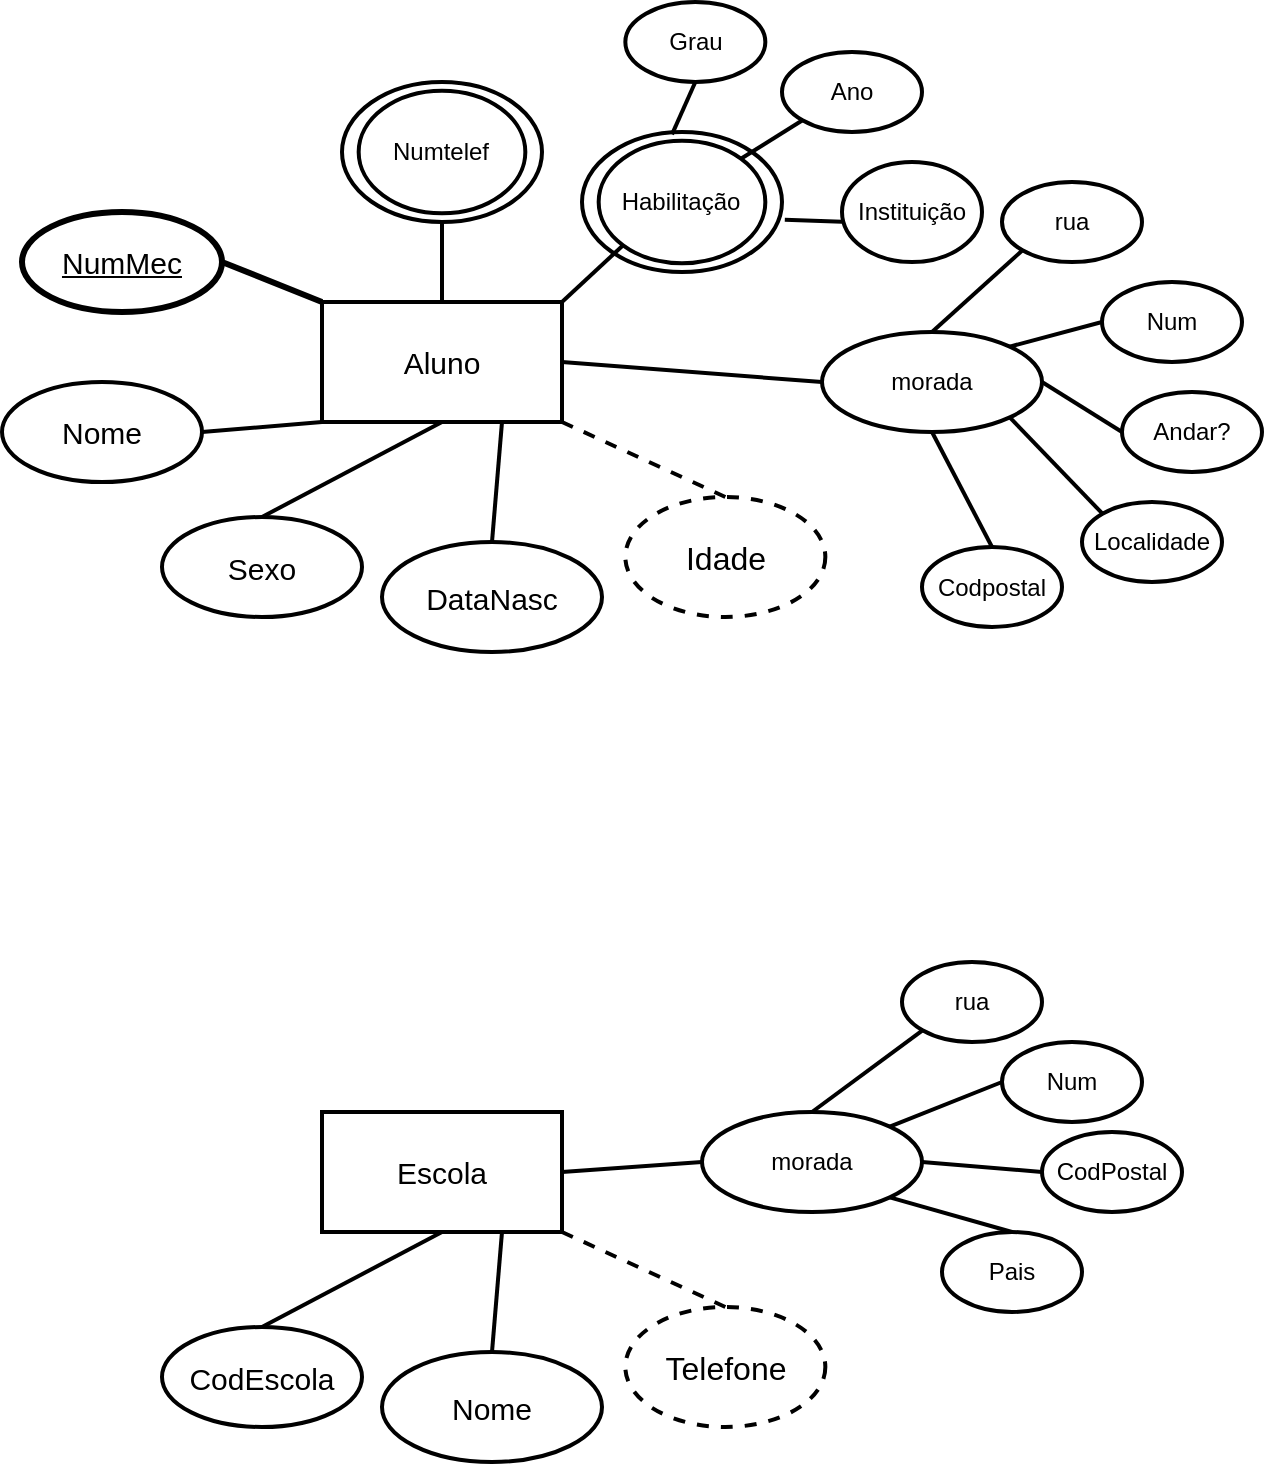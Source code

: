 <mxfile version="24.7.14">
  <diagram name="Página-1" id="5YuiZE5SITGCebLplxSS">
    <mxGraphModel dx="1194" dy="1498" grid="1" gridSize="10" guides="1" tooltips="1" connect="1" arrows="1" fold="1" page="0" pageScale="1" pageWidth="827" pageHeight="1169" math="0" shadow="0">
      <root>
        <mxCell id="0" />
        <mxCell id="1" parent="0" />
        <mxCell id="xPGDtiwUxA1no1O4273v-2" value="&lt;font style=&quot;font-size: 15px;&quot;&gt;Aluno&lt;/font&gt;" style="rounded=0;whiteSpace=wrap;html=1;strokeWidth=2;" parent="1" vertex="1">
          <mxGeometry x="330" y="-280" width="120" height="60" as="geometry" />
        </mxCell>
        <mxCell id="xPGDtiwUxA1no1O4273v-3" value="&lt;font style=&quot;font-size: 15px;&quot;&gt;DataNasc&lt;/font&gt;" style="ellipse;whiteSpace=wrap;html=1;strokeWidth=2;" parent="1" vertex="1">
          <mxGeometry x="360" y="-160" width="110" height="55" as="geometry" />
        </mxCell>
        <mxCell id="xPGDtiwUxA1no1O4273v-4" value="&lt;font style=&quot;font-size: 15px;&quot;&gt;Sexo&lt;/font&gt;" style="ellipse;whiteSpace=wrap;html=1;strokeWidth=2;" parent="1" vertex="1">
          <mxGeometry x="250" y="-172.5" width="100" height="50" as="geometry" />
        </mxCell>
        <mxCell id="xPGDtiwUxA1no1O4273v-5" value="&lt;font style=&quot;font-size: 15px;&quot;&gt;Nome&lt;/font&gt;" style="ellipse;whiteSpace=wrap;html=1;strokeWidth=2;" parent="1" vertex="1">
          <mxGeometry x="170" y="-240" width="100" height="50" as="geometry" />
        </mxCell>
        <mxCell id="xPGDtiwUxA1no1O4273v-6" value="&lt;u&gt;&lt;font style=&quot;font-size: 15px;&quot;&gt;NumMec&lt;/font&gt;&lt;/u&gt;" style="ellipse;whiteSpace=wrap;html=1;strokeWidth=3;" parent="1" vertex="1">
          <mxGeometry x="180" y="-325" width="100" height="50" as="geometry" />
        </mxCell>
        <mxCell id="xPGDtiwUxA1no1O4273v-13" value="" style="endArrow=none;html=1;rounded=0;fontSize=12;startSize=8;endSize=8;curved=1;entryX=0.5;entryY=1;entryDx=0;entryDy=0;exitX=0.5;exitY=0;exitDx=0;exitDy=0;strokeWidth=2;" parent="1" source="xPGDtiwUxA1no1O4273v-4" target="xPGDtiwUxA1no1O4273v-2" edge="1">
          <mxGeometry width="50" height="50" relative="1" as="geometry">
            <mxPoint x="390" y="-140" as="sourcePoint" />
            <mxPoint x="440" y="-190" as="targetPoint" />
          </mxGeometry>
        </mxCell>
        <mxCell id="xPGDtiwUxA1no1O4273v-14" value="" style="endArrow=none;html=1;rounded=0;fontSize=12;startSize=8;endSize=8;curved=1;entryX=0.75;entryY=1;entryDx=0;entryDy=0;exitX=0.5;exitY=0;exitDx=0;exitDy=0;strokeWidth=2;" parent="1" source="xPGDtiwUxA1no1O4273v-3" target="xPGDtiwUxA1no1O4273v-2" edge="1">
          <mxGeometry width="50" height="50" relative="1" as="geometry">
            <mxPoint x="520" y="-170" as="sourcePoint" />
            <mxPoint x="570" y="-220" as="targetPoint" />
          </mxGeometry>
        </mxCell>
        <mxCell id="xPGDtiwUxA1no1O4273v-15" value="" style="endArrow=none;html=1;rounded=0;fontSize=12;startSize=8;endSize=8;curved=1;exitX=1;exitY=0.5;exitDx=0;exitDy=0;entryX=0;entryY=1;entryDx=0;entryDy=0;strokeWidth=2;" parent="1" source="xPGDtiwUxA1no1O4273v-5" target="xPGDtiwUxA1no1O4273v-2" edge="1">
          <mxGeometry width="50" height="50" relative="1" as="geometry">
            <mxPoint x="290" y="-150" as="sourcePoint" />
            <mxPoint x="330" y="-220" as="targetPoint" />
          </mxGeometry>
        </mxCell>
        <mxCell id="xPGDtiwUxA1no1O4273v-17" style="edgeStyle=none;curved=1;rounded=0;orthogonalLoop=1;jettySize=auto;html=1;exitX=0;exitY=0;exitDx=0;exitDy=0;fontSize=12;startSize=8;endSize=8;" parent="1" source="xPGDtiwUxA1no1O4273v-3" target="xPGDtiwUxA1no1O4273v-3" edge="1">
          <mxGeometry relative="1" as="geometry" />
        </mxCell>
        <mxCell id="xPGDtiwUxA1no1O4273v-19" value="" style="endArrow=none;html=1;rounded=0;fontSize=12;startSize=8;endSize=8;curved=1;exitX=1;exitY=0.5;exitDx=0;exitDy=0;entryX=0;entryY=0;entryDx=0;entryDy=0;strokeWidth=3;" parent="1" source="xPGDtiwUxA1no1O4273v-6" target="xPGDtiwUxA1no1O4273v-2" edge="1">
          <mxGeometry width="50" height="50" relative="1" as="geometry">
            <mxPoint x="360" y="-170" as="sourcePoint" />
            <mxPoint x="410" y="-220" as="targetPoint" />
          </mxGeometry>
        </mxCell>
        <mxCell id="xPGDtiwUxA1no1O4273v-25" value="morada" style="ellipse;whiteSpace=wrap;html=1;strokeWidth=2;" parent="1" vertex="1">
          <mxGeometry x="580" y="-265" width="110" height="50" as="geometry" />
        </mxCell>
        <mxCell id="xPGDtiwUxA1no1O4273v-26" value="" style="endArrow=none;html=1;rounded=0;fontSize=12;startSize=8;endSize=8;curved=1;entryX=0;entryY=0.5;entryDx=0;entryDy=0;exitX=1;exitY=0.5;exitDx=0;exitDy=0;strokeWidth=2;" parent="1" source="xPGDtiwUxA1no1O4273v-2" target="xPGDtiwUxA1no1O4273v-25" edge="1">
          <mxGeometry width="50" height="50" relative="1" as="geometry">
            <mxPoint x="520" y="-230" as="sourcePoint" />
            <mxPoint x="570" y="-280" as="targetPoint" />
          </mxGeometry>
        </mxCell>
        <mxCell id="xPGDtiwUxA1no1O4273v-27" value="rua" style="ellipse;whiteSpace=wrap;html=1;strokeWidth=2;" parent="1" vertex="1">
          <mxGeometry x="670" y="-340" width="70" height="40" as="geometry" />
        </mxCell>
        <mxCell id="xPGDtiwUxA1no1O4273v-28" value="Num" style="ellipse;whiteSpace=wrap;html=1;strokeWidth=2;" parent="1" vertex="1">
          <mxGeometry x="720" y="-290" width="70" height="40" as="geometry" />
        </mxCell>
        <mxCell id="xPGDtiwUxA1no1O4273v-29" value="Andar?" style="ellipse;whiteSpace=wrap;html=1;strokeWidth=2;" parent="1" vertex="1">
          <mxGeometry x="730" y="-235" width="70" height="40" as="geometry" />
        </mxCell>
        <mxCell id="xPGDtiwUxA1no1O4273v-30" value="Localidade" style="ellipse;whiteSpace=wrap;html=1;strokeWidth=2;" parent="1" vertex="1">
          <mxGeometry x="710" y="-180" width="70" height="40" as="geometry" />
        </mxCell>
        <mxCell id="xPGDtiwUxA1no1O4273v-31" value="Codpostal" style="ellipse;whiteSpace=wrap;html=1;strokeWidth=2;" parent="1" vertex="1">
          <mxGeometry x="630" y="-157.5" width="70" height="40" as="geometry" />
        </mxCell>
        <mxCell id="xPGDtiwUxA1no1O4273v-32" value="" style="endArrow=none;html=1;rounded=0;fontSize=12;startSize=8;endSize=8;curved=1;entryX=0;entryY=1;entryDx=0;entryDy=0;exitX=0.5;exitY=0;exitDx=0;exitDy=0;strokeWidth=2;" parent="1" source="xPGDtiwUxA1no1O4273v-25" target="xPGDtiwUxA1no1O4273v-27" edge="1">
          <mxGeometry width="50" height="50" relative="1" as="geometry">
            <mxPoint x="630" y="-250" as="sourcePoint" />
            <mxPoint x="680" y="-300" as="targetPoint" />
          </mxGeometry>
        </mxCell>
        <mxCell id="xPGDtiwUxA1no1O4273v-33" value="" style="endArrow=none;html=1;rounded=0;fontSize=12;startSize=8;endSize=8;curved=1;entryX=0;entryY=0.5;entryDx=0;entryDy=0;exitX=1;exitY=0;exitDx=0;exitDy=0;strokeWidth=2;" parent="1" source="xPGDtiwUxA1no1O4273v-25" target="xPGDtiwUxA1no1O4273v-28" edge="1">
          <mxGeometry width="50" height="50" relative="1" as="geometry">
            <mxPoint x="630" y="-250" as="sourcePoint" />
            <mxPoint x="680" y="-300" as="targetPoint" />
          </mxGeometry>
        </mxCell>
        <mxCell id="xPGDtiwUxA1no1O4273v-34" value="" style="endArrow=none;html=1;rounded=0;fontSize=12;startSize=8;endSize=8;curved=1;entryX=0;entryY=0.5;entryDx=0;entryDy=0;exitX=1;exitY=0.5;exitDx=0;exitDy=0;strokeWidth=2;" parent="1" source="xPGDtiwUxA1no1O4273v-25" target="xPGDtiwUxA1no1O4273v-29" edge="1">
          <mxGeometry width="50" height="50" relative="1" as="geometry">
            <mxPoint x="630" y="-250" as="sourcePoint" />
            <mxPoint x="680" y="-300" as="targetPoint" />
          </mxGeometry>
        </mxCell>
        <mxCell id="xPGDtiwUxA1no1O4273v-35" value="" style="endArrow=none;html=1;rounded=0;fontSize=12;startSize=8;endSize=8;curved=1;exitX=0;exitY=0;exitDx=0;exitDy=0;entryX=1;entryY=1;entryDx=0;entryDy=0;strokeWidth=2;" parent="1" source="xPGDtiwUxA1no1O4273v-30" target="xPGDtiwUxA1no1O4273v-25" edge="1">
          <mxGeometry width="50" height="50" relative="1" as="geometry">
            <mxPoint x="630" y="-250" as="sourcePoint" />
            <mxPoint x="680" y="-300" as="targetPoint" />
          </mxGeometry>
        </mxCell>
        <mxCell id="xPGDtiwUxA1no1O4273v-36" value="" style="endArrow=none;html=1;rounded=0;fontSize=12;startSize=8;endSize=8;curved=1;entryX=0.5;entryY=0;entryDx=0;entryDy=0;exitX=0.5;exitY=1;exitDx=0;exitDy=0;strokeWidth=2;" parent="1" source="xPGDtiwUxA1no1O4273v-25" target="xPGDtiwUxA1no1O4273v-31" edge="1">
          <mxGeometry width="50" height="50" relative="1" as="geometry">
            <mxPoint x="620" y="-80" as="sourcePoint" />
            <mxPoint x="670" y="-130" as="targetPoint" />
          </mxGeometry>
        </mxCell>
        <mxCell id="xPGDtiwUxA1no1O4273v-37" value="&lt;font style=&quot;font-size: 16px;&quot;&gt;Idade&lt;/font&gt;" style="ellipse;whiteSpace=wrap;html=1;dashed=1;strokeWidth=2;" parent="1" vertex="1">
          <mxGeometry x="481.67" y="-182.5" width="100" height="60" as="geometry" />
        </mxCell>
        <mxCell id="xPGDtiwUxA1no1O4273v-39" value="" style="endArrow=none;html=1;rounded=0;fontSize=12;startSize=8;endSize=8;curved=1;exitX=0.5;exitY=0;exitDx=0;exitDy=0;entryX=1;entryY=1;entryDx=0;entryDy=0;dashed=1;strokeWidth=2;" parent="1" source="xPGDtiwUxA1no1O4273v-37" target="xPGDtiwUxA1no1O4273v-2" edge="1">
          <mxGeometry width="50" height="50" relative="1" as="geometry">
            <mxPoint x="630" y="-250" as="sourcePoint" />
            <mxPoint x="680" y="-300" as="targetPoint" />
          </mxGeometry>
        </mxCell>
        <mxCell id="xPGDtiwUxA1no1O4273v-42" value="" style="group;strokeWidth=4;" parent="1" vertex="1" connectable="0">
          <mxGeometry x="460" y="-365" width="100" height="70" as="geometry" />
        </mxCell>
        <mxCell id="xPGDtiwUxA1no1O4273v-40" value="" style="ellipse;whiteSpace=wrap;html=1;strokeWidth=2;" parent="xPGDtiwUxA1no1O4273v-42" vertex="1">
          <mxGeometry width="100" height="70" as="geometry" />
        </mxCell>
        <mxCell id="xPGDtiwUxA1no1O4273v-41" value="Habilitação" style="ellipse;whiteSpace=wrap;html=1;strokeWidth=2;" parent="xPGDtiwUxA1no1O4273v-42" vertex="1">
          <mxGeometry x="8.333" y="4.375" width="83.333" height="61.25" as="geometry" />
        </mxCell>
        <mxCell id="xPGDtiwUxA1no1O4273v-43" value="" style="group;strokeWidth=2;" parent="1" vertex="1" connectable="0">
          <mxGeometry x="340" y="-390" width="100" height="70" as="geometry" />
        </mxCell>
        <mxCell id="xPGDtiwUxA1no1O4273v-44" value="" style="ellipse;whiteSpace=wrap;html=1;strokeWidth=2;" parent="xPGDtiwUxA1no1O4273v-43" vertex="1">
          <mxGeometry width="100.0" height="70" as="geometry" />
        </mxCell>
        <mxCell id="xPGDtiwUxA1no1O4273v-45" value="Numtelef" style="ellipse;whiteSpace=wrap;html=1;strokeWidth=2;" parent="xPGDtiwUxA1no1O4273v-43" vertex="1">
          <mxGeometry x="8.333" y="4.375" width="83.333" height="61.25" as="geometry" />
        </mxCell>
        <mxCell id="xPGDtiwUxA1no1O4273v-46" style="edgeStyle=none;curved=1;rounded=0;orthogonalLoop=1;jettySize=auto;html=1;entryX=1;entryY=0.5;entryDx=0;entryDy=0;fontSize=12;startSize=8;endSize=8;" parent="xPGDtiwUxA1no1O4273v-43" source="xPGDtiwUxA1no1O4273v-45" target="xPGDtiwUxA1no1O4273v-45" edge="1">
          <mxGeometry relative="1" as="geometry" />
        </mxCell>
        <mxCell id="xPGDtiwUxA1no1O4273v-47" value="Grau" style="ellipse;whiteSpace=wrap;html=1;strokeWidth=2;" parent="1" vertex="1">
          <mxGeometry x="481.67" y="-430" width="70" height="40" as="geometry" />
        </mxCell>
        <mxCell id="xPGDtiwUxA1no1O4273v-48" value="Ano" style="ellipse;whiteSpace=wrap;html=1;strokeWidth=2;" parent="1" vertex="1">
          <mxGeometry x="560" y="-405" width="70" height="40" as="geometry" />
        </mxCell>
        <mxCell id="xPGDtiwUxA1no1O4273v-49" value="Instituição" style="ellipse;whiteSpace=wrap;html=1;strokeWidth=2;" parent="1" vertex="1">
          <mxGeometry x="590" y="-350" width="70" height="50" as="geometry" />
        </mxCell>
        <mxCell id="xPGDtiwUxA1no1O4273v-50" value="" style="endArrow=none;html=1;rounded=0;fontSize=12;startSize=8;endSize=8;curved=1;exitX=1;exitY=0;exitDx=0;exitDy=0;entryX=0;entryY=1;entryDx=0;entryDy=0;strokeWidth=2;" parent="1" source="xPGDtiwUxA1no1O4273v-2" target="xPGDtiwUxA1no1O4273v-41" edge="1">
          <mxGeometry width="50" height="50" relative="1" as="geometry">
            <mxPoint x="630" y="-250" as="sourcePoint" />
            <mxPoint x="680" y="-300" as="targetPoint" />
          </mxGeometry>
        </mxCell>
        <mxCell id="xPGDtiwUxA1no1O4273v-51" value="" style="endArrow=none;html=1;rounded=0;fontSize=12;startSize=8;endSize=8;curved=1;exitX=1;exitY=0;exitDx=0;exitDy=0;entryX=0;entryY=1;entryDx=0;entryDy=0;strokeWidth=2;" parent="1" source="xPGDtiwUxA1no1O4273v-41" target="xPGDtiwUxA1no1O4273v-48" edge="1">
          <mxGeometry width="50" height="50" relative="1" as="geometry">
            <mxPoint x="630" y="-250" as="sourcePoint" />
            <mxPoint x="680" y="-300" as="targetPoint" />
          </mxGeometry>
        </mxCell>
        <mxCell id="xPGDtiwUxA1no1O4273v-52" value="" style="endArrow=none;html=1;rounded=0;fontSize=12;startSize=8;endSize=8;curved=1;exitX=1.014;exitY=0.627;exitDx=0;exitDy=0;exitPerimeter=0;entryX=0;entryY=0.597;entryDx=0;entryDy=0;entryPerimeter=0;strokeWidth=2;" parent="1" source="xPGDtiwUxA1no1O4273v-40" target="xPGDtiwUxA1no1O4273v-49" edge="1">
          <mxGeometry width="50" height="50" relative="1" as="geometry">
            <mxPoint x="630" y="-250" as="sourcePoint" />
            <mxPoint x="680" y="-300" as="targetPoint" />
          </mxGeometry>
        </mxCell>
        <mxCell id="xPGDtiwUxA1no1O4273v-53" value="" style="endArrow=none;html=1;rounded=0;fontSize=12;startSize=8;endSize=8;curved=1;exitX=0.44;exitY=-0.052;exitDx=0;exitDy=0;exitPerimeter=0;entryX=0.5;entryY=1;entryDx=0;entryDy=0;strokeWidth=2;" parent="1" source="xPGDtiwUxA1no1O4273v-41" target="xPGDtiwUxA1no1O4273v-47" edge="1">
          <mxGeometry width="50" height="50" relative="1" as="geometry">
            <mxPoint x="630" y="-250" as="sourcePoint" />
            <mxPoint x="680" y="-300" as="targetPoint" />
          </mxGeometry>
        </mxCell>
        <mxCell id="xPGDtiwUxA1no1O4273v-54" value="" style="endArrow=none;html=1;rounded=0;fontSize=12;startSize=8;endSize=8;curved=1;exitX=0.5;exitY=0;exitDx=0;exitDy=0;entryX=0.5;entryY=1;entryDx=0;entryDy=0;strokeWidth=2;" parent="1" source="xPGDtiwUxA1no1O4273v-2" target="xPGDtiwUxA1no1O4273v-44" edge="1">
          <mxGeometry width="50" height="50" relative="1" as="geometry">
            <mxPoint x="630" y="-250" as="sourcePoint" />
            <mxPoint x="680" y="-300" as="targetPoint" />
          </mxGeometry>
        </mxCell>
        <mxCell id="xPGDtiwUxA1no1O4273v-57" style="edgeStyle=none;curved=1;rounded=0;orthogonalLoop=1;jettySize=auto;html=1;exitX=0;exitY=1;exitDx=0;exitDy=0;fontSize=12;startSize=8;endSize=8;" parent="1" source="xPGDtiwUxA1no1O4273v-5" target="xPGDtiwUxA1no1O4273v-5" edge="1">
          <mxGeometry relative="1" as="geometry" />
        </mxCell>
        <mxCell id="7FYcL7ljYGfWImIjqsui-1" value="&lt;span style=&quot;font-size: 15px;&quot;&gt;Escola&lt;/span&gt;" style="rounded=0;whiteSpace=wrap;html=1;strokeWidth=2;" vertex="1" parent="1">
          <mxGeometry x="330" y="125" width="120" height="60" as="geometry" />
        </mxCell>
        <mxCell id="7FYcL7ljYGfWImIjqsui-2" value="&lt;font style=&quot;font-size: 15px;&quot;&gt;Nome&lt;/font&gt;" style="ellipse;whiteSpace=wrap;html=1;strokeWidth=2;" vertex="1" parent="1">
          <mxGeometry x="360" y="245" width="110" height="55" as="geometry" />
        </mxCell>
        <mxCell id="7FYcL7ljYGfWImIjqsui-3" value="&lt;font style=&quot;font-size: 15px;&quot;&gt;CodEscola&lt;/font&gt;" style="ellipse;whiteSpace=wrap;html=1;strokeWidth=2;" vertex="1" parent="1">
          <mxGeometry x="250" y="232.5" width="100" height="50" as="geometry" />
        </mxCell>
        <mxCell id="7FYcL7ljYGfWImIjqsui-5" value="" style="endArrow=none;html=1;rounded=0;fontSize=12;startSize=8;endSize=8;curved=1;entryX=0.5;entryY=1;entryDx=0;entryDy=0;exitX=0.5;exitY=0;exitDx=0;exitDy=0;strokeWidth=2;" edge="1" parent="1" source="7FYcL7ljYGfWImIjqsui-3" target="7FYcL7ljYGfWImIjqsui-1">
          <mxGeometry width="50" height="50" relative="1" as="geometry">
            <mxPoint x="390" y="265" as="sourcePoint" />
            <mxPoint x="440" y="215" as="targetPoint" />
          </mxGeometry>
        </mxCell>
        <mxCell id="7FYcL7ljYGfWImIjqsui-6" value="" style="endArrow=none;html=1;rounded=0;fontSize=12;startSize=8;endSize=8;curved=1;entryX=0.75;entryY=1;entryDx=0;entryDy=0;exitX=0.5;exitY=0;exitDx=0;exitDy=0;strokeWidth=2;" edge="1" parent="1" source="7FYcL7ljYGfWImIjqsui-2" target="7FYcL7ljYGfWImIjqsui-1">
          <mxGeometry width="50" height="50" relative="1" as="geometry">
            <mxPoint x="520" y="235" as="sourcePoint" />
            <mxPoint x="570" y="185" as="targetPoint" />
          </mxGeometry>
        </mxCell>
        <mxCell id="7FYcL7ljYGfWImIjqsui-8" style="edgeStyle=none;curved=1;rounded=0;orthogonalLoop=1;jettySize=auto;html=1;exitX=0;exitY=0;exitDx=0;exitDy=0;fontSize=12;startSize=8;endSize=8;" edge="1" parent="1" source="7FYcL7ljYGfWImIjqsui-2" target="7FYcL7ljYGfWImIjqsui-2">
          <mxGeometry relative="1" as="geometry" />
        </mxCell>
        <mxCell id="7FYcL7ljYGfWImIjqsui-10" value="morada" style="ellipse;whiteSpace=wrap;html=1;strokeWidth=2;" vertex="1" parent="1">
          <mxGeometry x="520" y="125" width="110" height="50" as="geometry" />
        </mxCell>
        <mxCell id="7FYcL7ljYGfWImIjqsui-11" value="" style="endArrow=none;html=1;rounded=0;fontSize=12;startSize=8;endSize=8;curved=1;entryX=0;entryY=0.5;entryDx=0;entryDy=0;exitX=1;exitY=0.5;exitDx=0;exitDy=0;strokeWidth=2;" edge="1" parent="1" source="7FYcL7ljYGfWImIjqsui-1" target="7FYcL7ljYGfWImIjqsui-10">
          <mxGeometry width="50" height="50" relative="1" as="geometry">
            <mxPoint x="520" y="175" as="sourcePoint" />
            <mxPoint x="570" y="125" as="targetPoint" />
          </mxGeometry>
        </mxCell>
        <mxCell id="7FYcL7ljYGfWImIjqsui-12" value="rua" style="ellipse;whiteSpace=wrap;html=1;strokeWidth=2;" vertex="1" parent="1">
          <mxGeometry x="620" y="50" width="70" height="40" as="geometry" />
        </mxCell>
        <mxCell id="7FYcL7ljYGfWImIjqsui-13" value="Num" style="ellipse;whiteSpace=wrap;html=1;strokeWidth=2;" vertex="1" parent="1">
          <mxGeometry x="670" y="90" width="70" height="40" as="geometry" />
        </mxCell>
        <mxCell id="7FYcL7ljYGfWImIjqsui-14" value="CodPostal" style="ellipse;whiteSpace=wrap;html=1;strokeWidth=2;" vertex="1" parent="1">
          <mxGeometry x="690" y="135" width="70" height="40" as="geometry" />
        </mxCell>
        <mxCell id="7FYcL7ljYGfWImIjqsui-16" value="Pais" style="ellipse;whiteSpace=wrap;html=1;strokeWidth=2;" vertex="1" parent="1">
          <mxGeometry x="640" y="185" width="70" height="40" as="geometry" />
        </mxCell>
        <mxCell id="7FYcL7ljYGfWImIjqsui-17" value="" style="endArrow=none;html=1;rounded=0;fontSize=12;startSize=8;endSize=8;curved=1;entryX=0;entryY=1;entryDx=0;entryDy=0;exitX=0.5;exitY=0;exitDx=0;exitDy=0;strokeWidth=2;" edge="1" parent="1" source="7FYcL7ljYGfWImIjqsui-10" target="7FYcL7ljYGfWImIjqsui-12">
          <mxGeometry width="50" height="50" relative="1" as="geometry">
            <mxPoint x="630" y="155" as="sourcePoint" />
            <mxPoint x="680" y="105" as="targetPoint" />
          </mxGeometry>
        </mxCell>
        <mxCell id="7FYcL7ljYGfWImIjqsui-18" value="" style="endArrow=none;html=1;rounded=0;fontSize=12;startSize=8;endSize=8;curved=1;entryX=0;entryY=0.5;entryDx=0;entryDy=0;exitX=1;exitY=0;exitDx=0;exitDy=0;strokeWidth=2;" edge="1" parent="1" source="7FYcL7ljYGfWImIjqsui-10" target="7FYcL7ljYGfWImIjqsui-13">
          <mxGeometry width="50" height="50" relative="1" as="geometry">
            <mxPoint x="630" y="155" as="sourcePoint" />
            <mxPoint x="680" y="105" as="targetPoint" />
          </mxGeometry>
        </mxCell>
        <mxCell id="7FYcL7ljYGfWImIjqsui-19" value="" style="endArrow=none;html=1;rounded=0;fontSize=12;startSize=8;endSize=8;curved=1;entryX=0;entryY=0.5;entryDx=0;entryDy=0;exitX=1;exitY=0.5;exitDx=0;exitDy=0;strokeWidth=2;" edge="1" parent="1" source="7FYcL7ljYGfWImIjqsui-10" target="7FYcL7ljYGfWImIjqsui-14">
          <mxGeometry width="50" height="50" relative="1" as="geometry">
            <mxPoint x="630" y="155" as="sourcePoint" />
            <mxPoint x="680" y="105" as="targetPoint" />
          </mxGeometry>
        </mxCell>
        <mxCell id="7FYcL7ljYGfWImIjqsui-21" value="" style="endArrow=none;html=1;rounded=0;fontSize=12;startSize=8;endSize=8;curved=1;entryX=0.5;entryY=0;entryDx=0;entryDy=0;exitX=1;exitY=1;exitDx=0;exitDy=0;strokeWidth=2;" edge="1" parent="1" source="7FYcL7ljYGfWImIjqsui-10" target="7FYcL7ljYGfWImIjqsui-16">
          <mxGeometry width="50" height="50" relative="1" as="geometry">
            <mxPoint x="620" y="325" as="sourcePoint" />
            <mxPoint x="670" y="275" as="targetPoint" />
          </mxGeometry>
        </mxCell>
        <mxCell id="7FYcL7ljYGfWImIjqsui-22" value="&lt;font style=&quot;font-size: 16px;&quot;&gt;Telefone&lt;/font&gt;" style="ellipse;whiteSpace=wrap;html=1;dashed=1;strokeWidth=2;" vertex="1" parent="1">
          <mxGeometry x="481.67" y="222.5" width="100" height="60" as="geometry" />
        </mxCell>
        <mxCell id="7FYcL7ljYGfWImIjqsui-23" value="" style="endArrow=none;html=1;rounded=0;fontSize=12;startSize=8;endSize=8;curved=1;exitX=0.5;exitY=0;exitDx=0;exitDy=0;entryX=1;entryY=1;entryDx=0;entryDy=0;dashed=1;strokeWidth=2;" edge="1" parent="1" source="7FYcL7ljYGfWImIjqsui-22" target="7FYcL7ljYGfWImIjqsui-1">
          <mxGeometry width="50" height="50" relative="1" as="geometry">
            <mxPoint x="630" y="155" as="sourcePoint" />
            <mxPoint x="680" y="105" as="targetPoint" />
          </mxGeometry>
        </mxCell>
      </root>
    </mxGraphModel>
  </diagram>
</mxfile>
